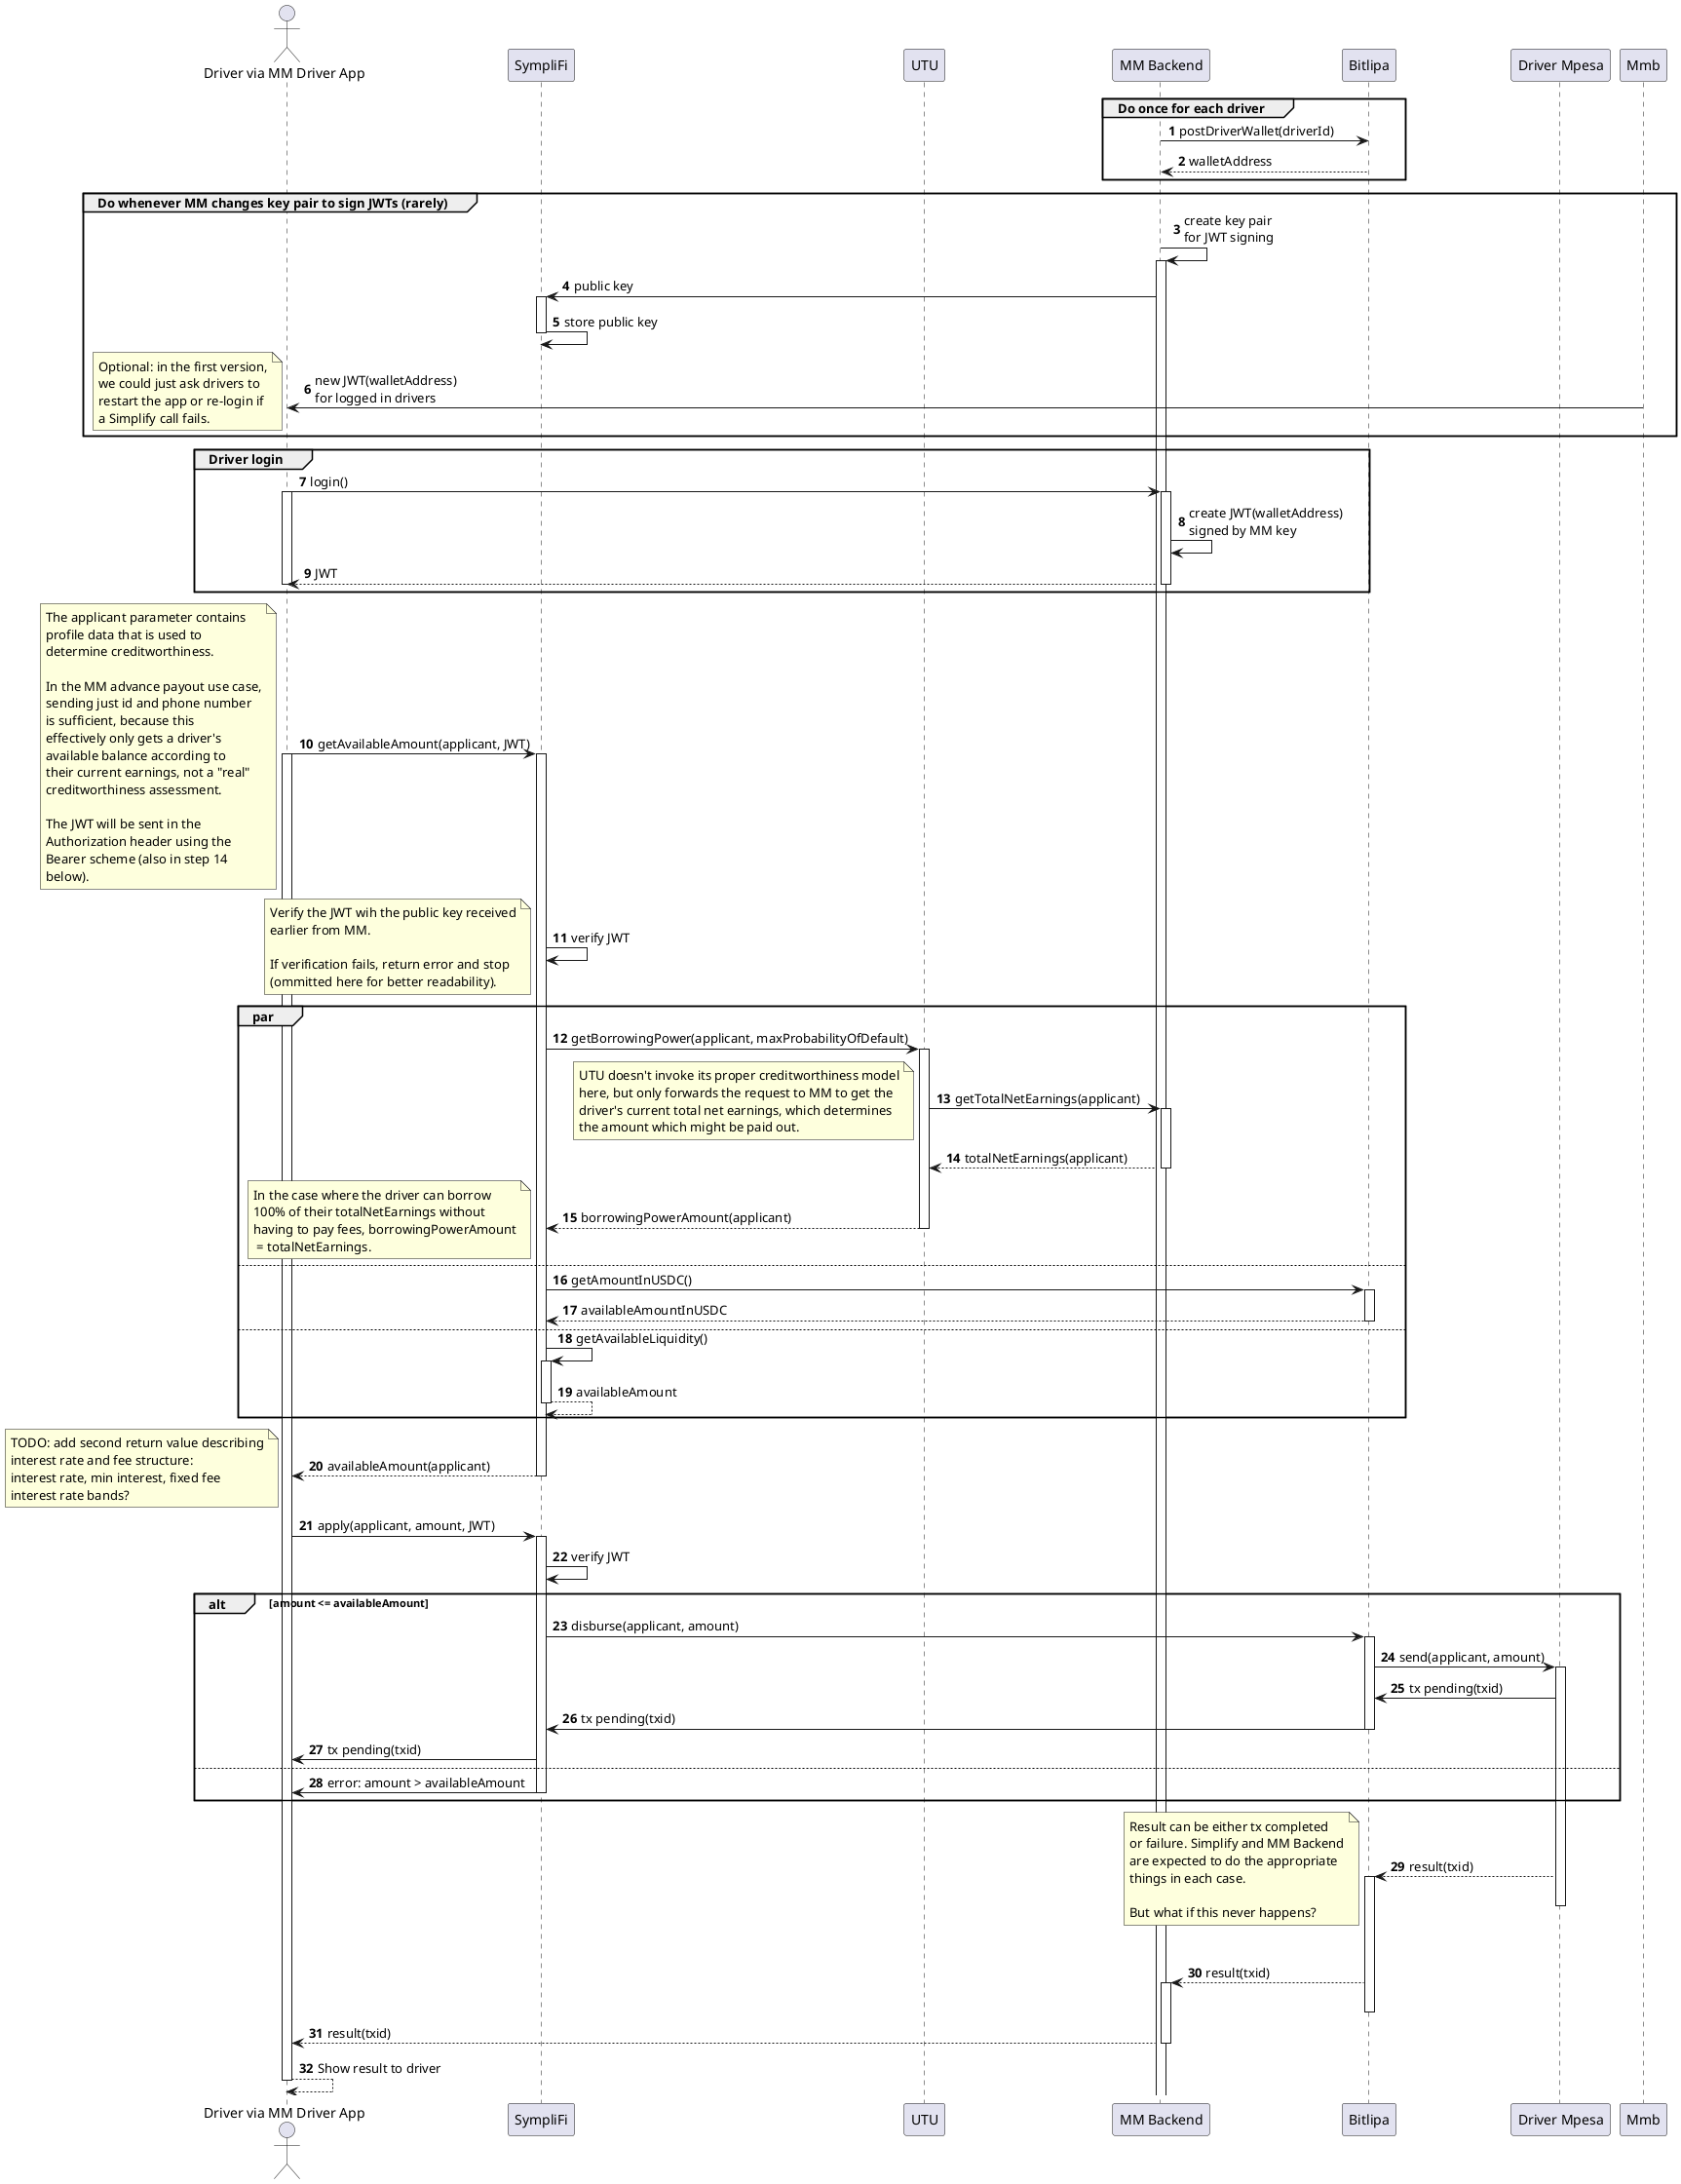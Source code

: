 @startuml
'https://plantuml.com/sequence-diagram

autonumber

actor "Driver via MM Driver App" As MMd
participant SympliFi As S
participant UTU As U
participant "MM Backend" As MMb
participant Bitlipa As B
participant "Driver Mpesa" As M

group Do once for each driver
MMb -> B : postDriverWallet(driverId)
return walletAddress
end group

group Do whenever MM changes key pair to sign JWTs (rarely)
MMb -> MMb ++: create key pair\nfor JWT signing

MMb -> S ++ : public key
S -> S: store public key
deactivate S

Mmb -> MMd : new JWT(walletAddress)\nfor logged in drivers
note left
Optional: in the first version,
we could just ask drivers to
restart the app or re-login if
a Simplify call fails.
end note

end group

group Driver login
MMd -> MMb ++ : login()
activate MMd
MMb -> MMb: create JWT(walletAddress)\nsigned by MM key
return JWT
deactivate MMd
end group

MMd -> S ++ : getAvailableAmount(applicant, JWT)
activate MMd
note left
The applicant parameter contains
profile data that is used to
determine creditworthiness.

In the MM advance payout use case,
sending just id and phone number
is sufficient, because this
effectively only gets a driver's
available balance according to
their current earnings, not a "real"
creditworthiness assessment.

The JWT will be sent in the
Authorization header using the
Bearer scheme (also in step 14
below).
end note

S -> S : verify JWT
note left
Verify the JWT wih the public key received
earlier from MM.

If verification fails, return error and stop
(ommitted here for better readability).
end note

par
S -> U ++ : getBorrowingPower(applicant, maxProbabilityOfDefault)
U -> MMb ++ : getTotalNetEarnings(applicant)
note left
UTU doesn't invoke its proper creditworthiness model
here, but only forwards the request to MM to get the
driver's current total net earnings, which determines
the amount which might be paid out.
end note

return totalNetEarnings(applicant)
return borrowingPowerAmount(applicant)
note left
In the case where the driver can borrow
100% of their totalNetEarnings without
having to pay fees, borrowingPowerAmount
 = totalNetEarnings.
end note

also
S -> B ++ : getAmountInUSDC()
return availableAmountInUSDC

also
S -> S ++ : getAvailableLiquidity()
return availableAmount
end par

return availableAmount(applicant)
note left
TODO: add second return value describing
interest rate and fee structure:
interest rate, min interest, fixed fee
interest rate bands?
end note


    MMd -> S ++ : apply(applicant, amount, JWT)
    S -> S : verify JWT

    alt amount <= availableAmount
      S -> B ++ : disburse(applicant, amount)

      B -> M ++ : send(applicant, amount)
      M -> B : tx pending(txid)
      B -> S : tx pending(txid)
      deactivate B
      S -> MMd : tx pending(txid)
    else
      S -> MMd : error: amount > availableAmount
      deactivate S
    end


M --> B ++ : result(txid)
deactivate M
note left
    Result can be either tx completed
    or failure. Simplify and MM Backend
    are expected to do the appropriate
    things in each case.

    But what if this never happens?
end note
B --> MMb ++ : result(txid)
deactivate B
deactivate S
MMb --> MMd : result(txid)
deactivate MMb
MMd --> MMd : Show result to driver
deactivate MMd
@enduml
